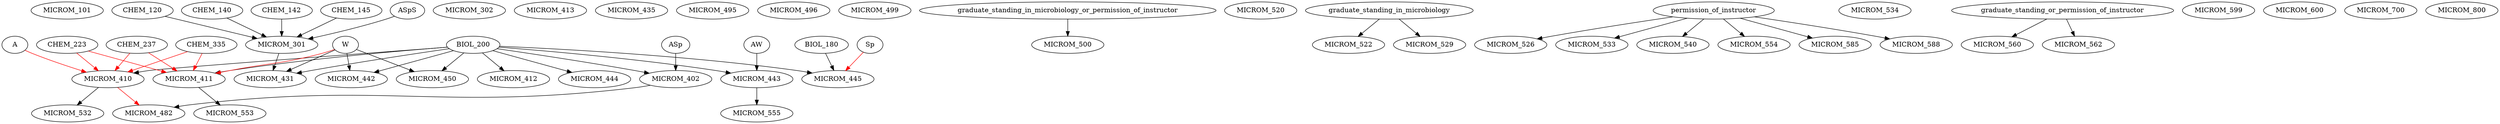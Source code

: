 digraph G {
    MICROM_101;
    edge [color=black];
    CHEM_120 -> MICROM_301;
    CHEM_140 -> MICROM_301;
    CHEM_142 -> MICROM_301;
    CHEM_145 -> MICROM_301;
    ASpS -> MICROM_301;
    MICROM_302;
    edge [color=black];
    BIOL_200 -> MICROM_402;
    ASp -> MICROM_402;
    edge [color=black];
    BIOL_200 -> MICROM_410;
    edge [color=red];
    CHEM_223 -> MICROM_410;
    CHEM_237 -> MICROM_410;
    CHEM_335 -> MICROM_410;
    A -> MICROM_410;
    edge [color=black];
    BIOL_200 -> MICROM_411;
    edge [color=red];
    CHEM_223 -> MICROM_411;
    CHEM_237 -> MICROM_411;
    CHEM_335 -> MICROM_411;
    W -> MICROM_411;
    edge [color=black];
    BIOL_200 -> MICROM_412;
    MICROM_413;
    edge [color=black];
    BIOL_200 -> MICROM_431;
    MICROM_301 -> MICROM_431;
    W -> MICROM_431;
    MICROM_435;
    edge [color=black];
    BIOL_200 -> MICROM_442;
    W -> MICROM_442;
    edge [color=black];
    BIOL_200 -> MICROM_443;
    AW -> MICROM_443;
    edge [color=black];
    BIOL_200 -> MICROM_444;
    edge [color=black];
    BIOL_180 -> MICROM_445;
    BIOL_200 -> MICROM_445;
    edge [color=red];
    Sp -> MICROM_445;
    edge [color=black];
    BIOL_200 -> MICROM_450;
    W -> MICROM_450;
    edge [color=black];
    MICROM_402 -> MICROM_482;
    edge [color=red];
    MICROM_410 -> MICROM_482;
    MICROM_495;
    MICROM_496;
    MICROM_499;
    edge [color=black];
    graduate_standing_in_microbiology_or_permission_of_instructor -> MICROM_500;
    MICROM_520;
    edge [color=black];
    graduate_standing_in_microbiology -> MICROM_522;
    edge [color=black];
    permission_of_instructor -> MICROM_526;
    edge [color=black];
    graduate_standing_in_microbiology -> MICROM_529;
    edge [color=black];
    MICROM_410 -> MICROM_532;
    edge [color=black];
    permission_of_instructor -> MICROM_533;
    MICROM_534;
    edge [color=black];
    permission_of_instructor -> MICROM_540;
    edge [color=black];
    MICROM_411 -> MICROM_553;
    edge [color=black];
    permission_of_instructor -> MICROM_554;
    edge [color=black];
    MICROM_443 -> MICROM_555;
    edge [color=black];
    graduate_standing_or_permission_of_instructor -> MICROM_560;
    edge [color=black];
    graduate_standing_or_permission_of_instructor -> MICROM_562;
    edge [color=black];
    permission_of_instructor -> MICROM_585;
    edge [color=black];
    permission_of_instructor -> MICROM_588;
    MICROM_599;
    MICROM_600;
    MICROM_700;
    MICROM_800;
}
